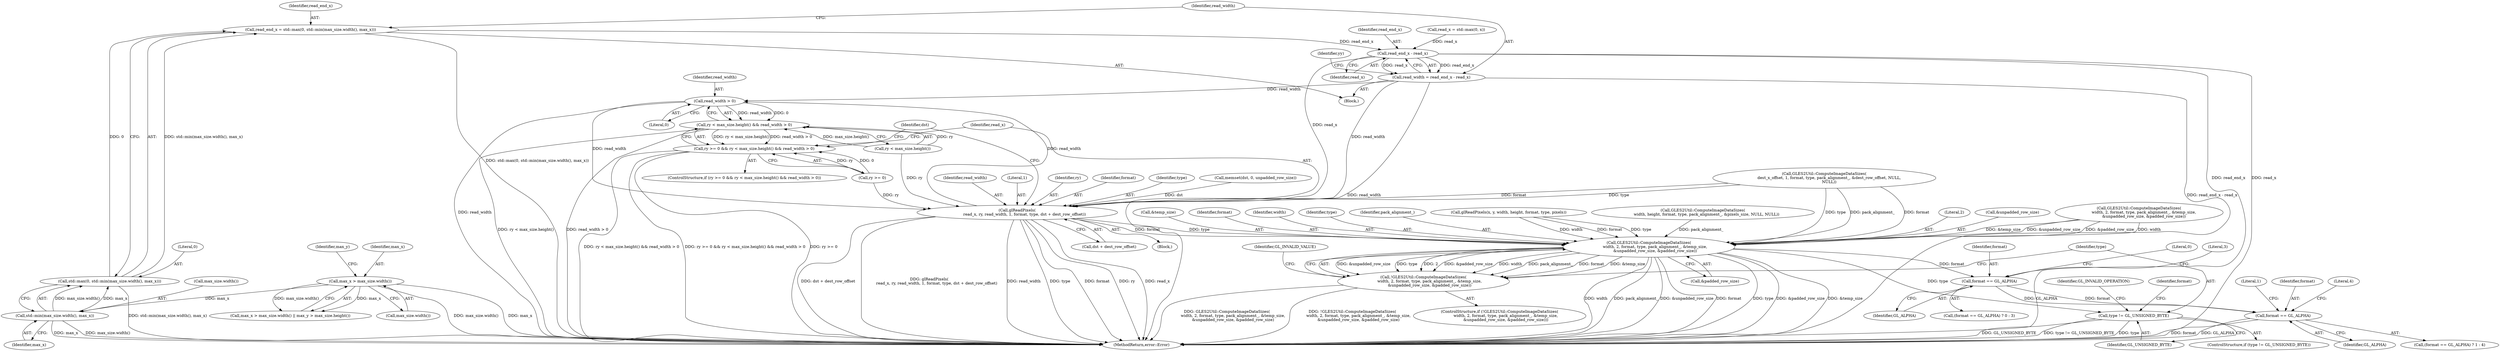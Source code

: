 digraph "0_Chrome_3aad1a37affb1ab70d1897f2b03eb8c077264984_0@API" {
"1000351" [label="(Call,read_end_x = std::max(0, std::min(max_size.width(), max_x)))"];
"1000353" [label="(Call,std::max(0, std::min(max_size.width(), max_x)))"];
"1000355" [label="(Call,std::min(max_size.width(), max_x))"];
"1000280" [label="(Call,max_x > max_size.width())"];
"1000361" [label="(Call,read_end_x - read_x)"];
"1000359" [label="(Call,read_width = read_end_x - read_x)"];
"1000394" [label="(Call,read_width > 0)"];
"1000390" [label="(Call,ry < max_size.height() && read_width > 0)"];
"1000386" [label="(Call,ry >= 0 && ry < max_size.height() && read_width > 0)"];
"1000398" [label="(Call,glReadPixels(\n            read_x, ry, read_width, 1, format, type, dst + dest_row_offset))"];
"1000460" [label="(Call,GLES2Util::ComputeImageDataSizes(\n          width, 2, format, type, pack_alignment_, &temp_size,\n          &unpadded_row_size, &padded_row_size))"];
"1000459" [label="(Call,!GLES2Util::ComputeImageDataSizes(\n          width, 2, format, type, pack_alignment_, &temp_size,\n          &unpadded_row_size, &padded_row_size))"];
"1000480" [label="(Call,type != GL_UNSIGNED_BYTE)"];
"1000501" [label="(Call,format == GL_ALPHA)"];
"1000510" [label="(Call,format == GL_ALPHA)"];
"1000361" [label="(Call,read_end_x - read_x)"];
"1000385" [label="(ControlStructure,if (ry >= 0 && ry < max_size.height() && read_width > 0))"];
"1000466" [label="(Call,&temp_size)"];
"1000479" [label="(ControlStructure,if (type != GL_UNSIGNED_BYTE))"];
"1000482" [label="(Identifier,GL_UNSIGNED_BYTE)"];
"1000391" [label="(Call,ry < max_size.height())"];
"1000463" [label="(Identifier,format)"];
"1000502" [label="(Identifier,format)"];
"1000504" [label="(Literal,0)"];
"1000395" [label="(Identifier,read_width)"];
"1000279" [label="(Call,max_x > max_size.width() || max_y > max_size.height())"];
"1000355" [label="(Call,std::min(max_size.width(), max_x))"];
"1000394" [label="(Call,read_width > 0)"];
"1000401" [label="(Identifier,read_width)"];
"1000513" [label="(Literal,1)"];
"1000359" [label="(Call,read_width = read_end_x - read_x)"];
"1000405" [label="(Call,dst + dest_row_offset)"];
"1000461" [label="(Identifier,width)"];
"1000464" [label="(Identifier,type)"];
"1000465" [label="(Identifier,pack_alignment_)"];
"1000509" [label="(Call,(format == GL_ALPHA) ? 1 : 4)"];
"1000356" [label="(Call,max_size.width())"];
"1000286" [label="(Block,)"];
"1000402" [label="(Literal,1)"];
"1000564" [label="(MethodReturn,error::Error)"];
"1000354" [label="(Literal,0)"];
"1000413" [label="(Call,glReadPixels(x, y, width, height, format, type, pixels))"];
"1000284" [label="(Identifier,max_y)"];
"1000512" [label="(Identifier,GL_ALPHA)"];
"1000362" [label="(Identifier,read_end_x)"];
"1000363" [label="(Identifier,read_x)"];
"1000396" [label="(Literal,0)"];
"1000480" [label="(Call,type != GL_UNSIGNED_BYTE)"];
"1000500" [label="(Call,(format == GL_ALPHA) ? 0 : 3)"];
"1000511" [label="(Identifier,format)"];
"1000387" [label="(Call,ry >= 0)"];
"1000514" [label="(Literal,4)"];
"1000398" [label="(Call,glReadPixels(\n            read_x, ry, read_width, 1, format, type, dst + dest_row_offset))"];
"1000281" [label="(Identifier,max_x)"];
"1000390" [label="(Call,ry < max_size.height() && read_width > 0)"];
"1000345" [label="(Call,read_x = std::max(0, x))"];
"1000459" [label="(Call,!GLES2Util::ComputeImageDataSizes(\n          width, 2, format, type, pack_alignment_, &temp_size,\n          &unpadded_row_size, &padded_row_size))"];
"1000485" [label="(Identifier,GL_INVALID_OPERATION)"];
"1000367" [label="(Identifier,yy)"];
"1000159" [label="(Call,GLES2Util::ComputeImageDataSizes(\n      width, height, format, type, pack_alignment_, &pixels_size, NULL, NULL))"];
"1000510" [label="(Call,format == GL_ALPHA)"];
"1000282" [label="(Call,max_size.width())"];
"1000470" [label="(Call,&padded_row_size)"];
"1000505" [label="(Literal,3)"];
"1000400" [label="(Identifier,ry)"];
"1000352" [label="(Identifier,read_end_x)"];
"1000481" [label="(Identifier,type)"];
"1000353" [label="(Call,std::max(0, std::min(max_size.width(), max_x)))"];
"1000280" [label="(Call,max_x > max_size.width())"];
"1000360" [label="(Identifier,read_width)"];
"1000403" [label="(Identifier,format)"];
"1000501" [label="(Call,format == GL_ALPHA)"];
"1000458" [label="(ControlStructure,if (!GLES2Util::ComputeImageDataSizes(\n          width, 2, format, type, pack_alignment_, &temp_size,\n          &unpadded_row_size, &padded_row_size)))"];
"1000404" [label="(Identifier,type)"];
"1000321" [label="(Call,GLES2Util::ComputeImageDataSizes(\n        dest_x_offset, 1, format, type, pack_alignment_, &dest_row_offset, NULL,\n        NULL))"];
"1000381" [label="(Call,memset(dst, 0, unpadded_row_size))"];
"1000351" [label="(Call,read_end_x = std::max(0, std::min(max_size.width(), max_x)))"];
"1000357" [label="(Identifier,max_x)"];
"1000397" [label="(Block,)"];
"1000462" [label="(Literal,2)"];
"1000491" [label="(Identifier,format)"];
"1000460" [label="(Call,GLES2Util::ComputeImageDataSizes(\n          width, 2, format, type, pack_alignment_, &temp_size,\n          &unpadded_row_size, &padded_row_size))"];
"1000386" [label="(Call,ry >= 0 && ry < max_size.height() && read_width > 0)"];
"1000503" [label="(Identifier,GL_ALPHA)"];
"1000409" [label="(Identifier,dst)"];
"1000399" [label="(Identifier,read_x)"];
"1000468" [label="(Call,&unpadded_row_size)"];
"1000474" [label="(Identifier,GL_INVALID_VALUE)"];
"1000292" [label="(Call,GLES2Util::ComputeImageDataSizes(\n        width, 2, format, type, pack_alignment_, &temp_size,\n        &unpadded_row_size, &padded_row_size))"];
"1000351" -> "1000286"  [label="AST: "];
"1000351" -> "1000353"  [label="CFG: "];
"1000352" -> "1000351"  [label="AST: "];
"1000353" -> "1000351"  [label="AST: "];
"1000360" -> "1000351"  [label="CFG: "];
"1000351" -> "1000564"  [label="DDG: std::max(0, std::min(max_size.width(), max_x))"];
"1000353" -> "1000351"  [label="DDG: 0"];
"1000353" -> "1000351"  [label="DDG: std::min(max_size.width(), max_x)"];
"1000351" -> "1000361"  [label="DDG: read_end_x"];
"1000353" -> "1000355"  [label="CFG: "];
"1000354" -> "1000353"  [label="AST: "];
"1000355" -> "1000353"  [label="AST: "];
"1000353" -> "1000564"  [label="DDG: std::min(max_size.width(), max_x)"];
"1000355" -> "1000353"  [label="DDG: max_size.width()"];
"1000355" -> "1000353"  [label="DDG: max_x"];
"1000355" -> "1000357"  [label="CFG: "];
"1000356" -> "1000355"  [label="AST: "];
"1000357" -> "1000355"  [label="AST: "];
"1000355" -> "1000564"  [label="DDG: max_size.width()"];
"1000355" -> "1000564"  [label="DDG: max_x"];
"1000280" -> "1000355"  [label="DDG: max_x"];
"1000280" -> "1000279"  [label="AST: "];
"1000280" -> "1000282"  [label="CFG: "];
"1000281" -> "1000280"  [label="AST: "];
"1000282" -> "1000280"  [label="AST: "];
"1000284" -> "1000280"  [label="CFG: "];
"1000279" -> "1000280"  [label="CFG: "];
"1000280" -> "1000564"  [label="DDG: max_size.width()"];
"1000280" -> "1000564"  [label="DDG: max_x"];
"1000280" -> "1000279"  [label="DDG: max_x"];
"1000280" -> "1000279"  [label="DDG: max_size.width()"];
"1000361" -> "1000359"  [label="AST: "];
"1000361" -> "1000363"  [label="CFG: "];
"1000362" -> "1000361"  [label="AST: "];
"1000363" -> "1000361"  [label="AST: "];
"1000359" -> "1000361"  [label="CFG: "];
"1000361" -> "1000564"  [label="DDG: read_end_x"];
"1000361" -> "1000564"  [label="DDG: read_x"];
"1000361" -> "1000359"  [label="DDG: read_end_x"];
"1000361" -> "1000359"  [label="DDG: read_x"];
"1000345" -> "1000361"  [label="DDG: read_x"];
"1000361" -> "1000398"  [label="DDG: read_x"];
"1000359" -> "1000286"  [label="AST: "];
"1000360" -> "1000359"  [label="AST: "];
"1000367" -> "1000359"  [label="CFG: "];
"1000359" -> "1000564"  [label="DDG: read_end_x - read_x"];
"1000359" -> "1000564"  [label="DDG: read_width"];
"1000359" -> "1000394"  [label="DDG: read_width"];
"1000359" -> "1000398"  [label="DDG: read_width"];
"1000394" -> "1000390"  [label="AST: "];
"1000394" -> "1000396"  [label="CFG: "];
"1000395" -> "1000394"  [label="AST: "];
"1000396" -> "1000394"  [label="AST: "];
"1000390" -> "1000394"  [label="CFG: "];
"1000394" -> "1000564"  [label="DDG: read_width"];
"1000394" -> "1000390"  [label="DDG: read_width"];
"1000394" -> "1000390"  [label="DDG: 0"];
"1000398" -> "1000394"  [label="DDG: read_width"];
"1000394" -> "1000398"  [label="DDG: read_width"];
"1000390" -> "1000386"  [label="AST: "];
"1000390" -> "1000391"  [label="CFG: "];
"1000391" -> "1000390"  [label="AST: "];
"1000386" -> "1000390"  [label="CFG: "];
"1000390" -> "1000564"  [label="DDG: read_width > 0"];
"1000390" -> "1000564"  [label="DDG: ry < max_size.height()"];
"1000390" -> "1000386"  [label="DDG: ry < max_size.height()"];
"1000390" -> "1000386"  [label="DDG: read_width > 0"];
"1000391" -> "1000390"  [label="DDG: ry"];
"1000391" -> "1000390"  [label="DDG: max_size.height()"];
"1000386" -> "1000385"  [label="AST: "];
"1000386" -> "1000387"  [label="CFG: "];
"1000387" -> "1000386"  [label="AST: "];
"1000399" -> "1000386"  [label="CFG: "];
"1000409" -> "1000386"  [label="CFG: "];
"1000386" -> "1000564"  [label="DDG: ry >= 0"];
"1000386" -> "1000564"  [label="DDG: ry < max_size.height() && read_width > 0"];
"1000386" -> "1000564"  [label="DDG: ry >= 0 && ry < max_size.height() && read_width > 0"];
"1000387" -> "1000386"  [label="DDG: ry"];
"1000387" -> "1000386"  [label="DDG: 0"];
"1000398" -> "1000397"  [label="AST: "];
"1000398" -> "1000405"  [label="CFG: "];
"1000399" -> "1000398"  [label="AST: "];
"1000400" -> "1000398"  [label="AST: "];
"1000401" -> "1000398"  [label="AST: "];
"1000402" -> "1000398"  [label="AST: "];
"1000403" -> "1000398"  [label="AST: "];
"1000404" -> "1000398"  [label="AST: "];
"1000405" -> "1000398"  [label="AST: "];
"1000409" -> "1000398"  [label="CFG: "];
"1000398" -> "1000564"  [label="DDG: dst + dest_row_offset"];
"1000398" -> "1000564"  [label="DDG: glReadPixels(\n            read_x, ry, read_width, 1, format, type, dst + dest_row_offset)"];
"1000398" -> "1000564"  [label="DDG: read_width"];
"1000398" -> "1000564"  [label="DDG: type"];
"1000398" -> "1000564"  [label="DDG: format"];
"1000398" -> "1000564"  [label="DDG: ry"];
"1000398" -> "1000564"  [label="DDG: read_x"];
"1000391" -> "1000398"  [label="DDG: ry"];
"1000387" -> "1000398"  [label="DDG: ry"];
"1000321" -> "1000398"  [label="DDG: format"];
"1000321" -> "1000398"  [label="DDG: type"];
"1000381" -> "1000398"  [label="DDG: dst"];
"1000398" -> "1000460"  [label="DDG: format"];
"1000398" -> "1000460"  [label="DDG: type"];
"1000460" -> "1000459"  [label="AST: "];
"1000460" -> "1000470"  [label="CFG: "];
"1000461" -> "1000460"  [label="AST: "];
"1000462" -> "1000460"  [label="AST: "];
"1000463" -> "1000460"  [label="AST: "];
"1000464" -> "1000460"  [label="AST: "];
"1000465" -> "1000460"  [label="AST: "];
"1000466" -> "1000460"  [label="AST: "];
"1000468" -> "1000460"  [label="AST: "];
"1000470" -> "1000460"  [label="AST: "];
"1000459" -> "1000460"  [label="CFG: "];
"1000460" -> "1000564"  [label="DDG: width"];
"1000460" -> "1000564"  [label="DDG: pack_alignment_"];
"1000460" -> "1000564"  [label="DDG: &unpadded_row_size"];
"1000460" -> "1000564"  [label="DDG: format"];
"1000460" -> "1000564"  [label="DDG: type"];
"1000460" -> "1000564"  [label="DDG: &padded_row_size"];
"1000460" -> "1000564"  [label="DDG: &temp_size"];
"1000460" -> "1000459"  [label="DDG: &unpadded_row_size"];
"1000460" -> "1000459"  [label="DDG: type"];
"1000460" -> "1000459"  [label="DDG: 2"];
"1000460" -> "1000459"  [label="DDG: &padded_row_size"];
"1000460" -> "1000459"  [label="DDG: width"];
"1000460" -> "1000459"  [label="DDG: pack_alignment_"];
"1000460" -> "1000459"  [label="DDG: format"];
"1000460" -> "1000459"  [label="DDG: &temp_size"];
"1000292" -> "1000460"  [label="DDG: width"];
"1000292" -> "1000460"  [label="DDG: &temp_size"];
"1000292" -> "1000460"  [label="DDG: &unpadded_row_size"];
"1000292" -> "1000460"  [label="DDG: &padded_row_size"];
"1000413" -> "1000460"  [label="DDG: width"];
"1000413" -> "1000460"  [label="DDG: format"];
"1000413" -> "1000460"  [label="DDG: type"];
"1000321" -> "1000460"  [label="DDG: format"];
"1000321" -> "1000460"  [label="DDG: type"];
"1000321" -> "1000460"  [label="DDG: pack_alignment_"];
"1000159" -> "1000460"  [label="DDG: pack_alignment_"];
"1000460" -> "1000480"  [label="DDG: type"];
"1000460" -> "1000501"  [label="DDG: format"];
"1000459" -> "1000458"  [label="AST: "];
"1000474" -> "1000459"  [label="CFG: "];
"1000481" -> "1000459"  [label="CFG: "];
"1000459" -> "1000564"  [label="DDG: GLES2Util::ComputeImageDataSizes(\n          width, 2, format, type, pack_alignment_, &temp_size,\n          &unpadded_row_size, &padded_row_size)"];
"1000459" -> "1000564"  [label="DDG: !GLES2Util::ComputeImageDataSizes(\n          width, 2, format, type, pack_alignment_, &temp_size,\n          &unpadded_row_size, &padded_row_size)"];
"1000480" -> "1000479"  [label="AST: "];
"1000480" -> "1000482"  [label="CFG: "];
"1000481" -> "1000480"  [label="AST: "];
"1000482" -> "1000480"  [label="AST: "];
"1000485" -> "1000480"  [label="CFG: "];
"1000491" -> "1000480"  [label="CFG: "];
"1000480" -> "1000564"  [label="DDG: type != GL_UNSIGNED_BYTE"];
"1000480" -> "1000564"  [label="DDG: type"];
"1000480" -> "1000564"  [label="DDG: GL_UNSIGNED_BYTE"];
"1000501" -> "1000500"  [label="AST: "];
"1000501" -> "1000503"  [label="CFG: "];
"1000502" -> "1000501"  [label="AST: "];
"1000503" -> "1000501"  [label="AST: "];
"1000504" -> "1000501"  [label="CFG: "];
"1000505" -> "1000501"  [label="CFG: "];
"1000501" -> "1000510"  [label="DDG: format"];
"1000501" -> "1000510"  [label="DDG: GL_ALPHA"];
"1000510" -> "1000509"  [label="AST: "];
"1000510" -> "1000512"  [label="CFG: "];
"1000511" -> "1000510"  [label="AST: "];
"1000512" -> "1000510"  [label="AST: "];
"1000513" -> "1000510"  [label="CFG: "];
"1000514" -> "1000510"  [label="CFG: "];
"1000510" -> "1000564"  [label="DDG: format"];
"1000510" -> "1000564"  [label="DDG: GL_ALPHA"];
}
